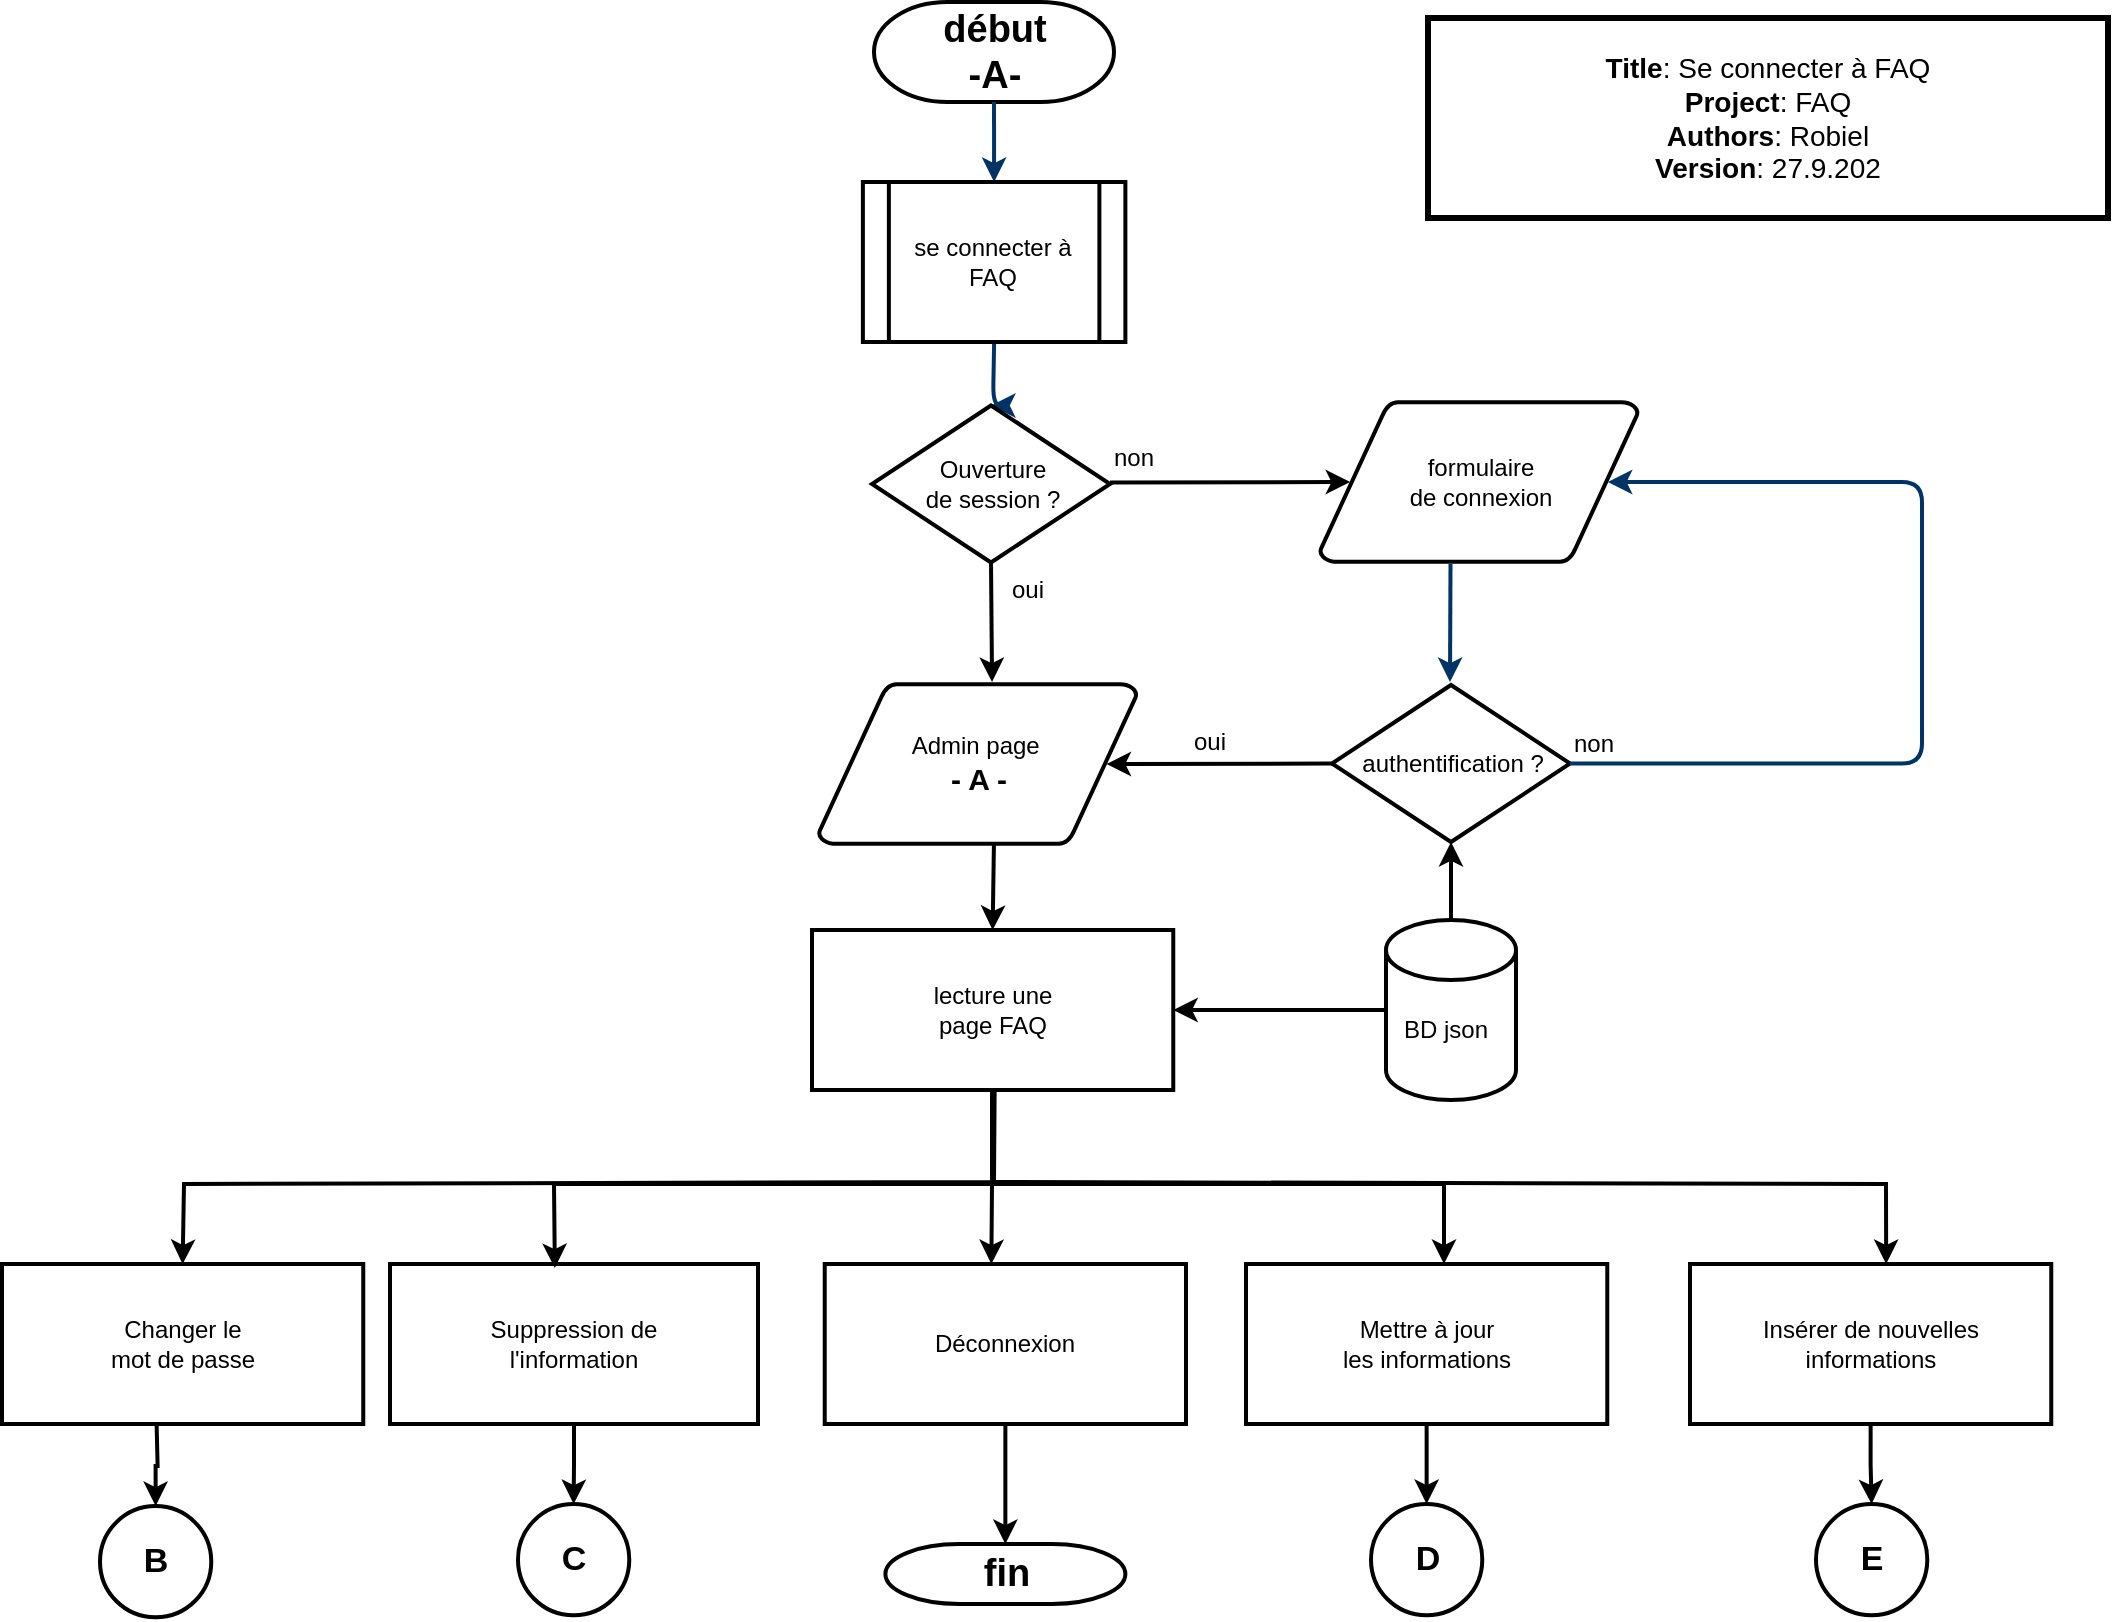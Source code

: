 <mxfile version="20.3.7" type="device"><diagram name="Page-1" id="edf60f1a-56cd-e834-aa8a-f176f3a09ee4"><mxGraphModel dx="2062" dy="1023" grid="1" gridSize="10" guides="1" tooltips="1" connect="1" arrows="1" fold="1" page="1" pageScale="1" pageWidth="1100" pageHeight="850" background="none" math="0" shadow="0"><root><mxCell id="0"/><mxCell id="1" parent="0"/><mxCell id="kyXubpYBqxF5I5tC1U79-1" value="&lt;b&gt;&lt;font style=&quot;font-size: 19px;&quot;&gt;début&lt;br&gt;-A-&lt;br&gt;&lt;/font&gt;&lt;/b&gt;" style="shape=mxgraph.flowchart.terminator;strokeWidth=2;gradientColor=none;gradientDirection=north;fontStyle=0;html=1;" parent="1" vertex="1"><mxGeometry x="471" y="10" width="120" height="50" as="geometry"/></mxCell><mxCell id="kyXubpYBqxF5I5tC1U79-2" style="fontStyle=1;strokeColor=#003366;strokeWidth=2;html=1;entryX=0.5;entryY=0;entryDx=0;entryDy=0;exitX=0.5;exitY=1;exitDx=0;exitDy=0;exitPerimeter=0;" parent="1" source="kyXubpYBqxF5I5tC1U79-1" target="kyXubpYBqxF5I5tC1U79-37" edge="1"><mxGeometry relative="1" as="geometry"><mxPoint x="540" y="100" as="targetPoint"/><mxPoint x="617" y="80" as="sourcePoint"/></mxGeometry></mxCell><mxCell id="kyXubpYBqxF5I5tC1U79-3" value="" style="edgeStyle=elbowEdgeStyle;elbow=horizontal;fontStyle=1;strokeColor=#003366;strokeWidth=2;html=1;entryX=0.5;entryY=0;entryDx=0;entryDy=0;entryPerimeter=0;exitX=0.5;exitY=1;exitDx=0;exitDy=0;" parent="1" source="kyXubpYBqxF5I5tC1U79-37" target="kyXubpYBqxF5I5tC1U79-4" edge="1"><mxGeometry x="208.75" y="-409" width="100" height="100" as="geometry"><mxPoint x="529.75" y="181" as="sourcePoint"/><mxPoint x="528.75" y="231" as="targetPoint"/></mxGeometry></mxCell><mxCell id="kyXubpYBqxF5I5tC1U79-4" value="Ouverture &lt;br&gt;de session ?" style="shape=mxgraph.flowchart.decision;strokeWidth=2;gradientColor=none;gradientDirection=north;fontStyle=0;html=1;" parent="1" vertex="1"><mxGeometry x="470" y="211.75" width="119" height="78.5" as="geometry"/></mxCell><mxCell id="kyXubpYBqxF5I5tC1U79-5" value="oui" style="text;fontStyle=0;html=1;strokeColor=none;gradientColor=none;fillColor=none;strokeWidth=2;" parent="1" vertex="1"><mxGeometry x="537.75" y="289.5" width="40" height="26" as="geometry"/></mxCell><mxCell id="kyXubpYBqxF5I5tC1U79-6" value="non" style="text;fontStyle=0;html=1;strokeColor=none;gradientColor=none;fillColor=none;strokeWidth=2;" parent="1" vertex="1"><mxGeometry x="589" y="224.25" width="40" height="26" as="geometry"/></mxCell><mxCell id="kyXubpYBqxF5I5tC1U79-7" value="" style="endArrow=classic;html=1;rounded=0;exitX=0;exitY=1;exitDx=0;exitDy=0;strokeWidth=2;entryX=0.095;entryY=0.5;entryDx=0;entryDy=0;entryPerimeter=0;" parent="1" source="kyXubpYBqxF5I5tC1U79-6" target="kyXubpYBqxF5I5tC1U79-9" edge="1"><mxGeometry width="50" height="50" relative="1" as="geometry"><mxPoint x="780" y="321" as="sourcePoint"/><mxPoint x="697" y="181" as="targetPoint"/></mxGeometry></mxCell><mxCell id="kyXubpYBqxF5I5tC1U79-8" value="authentification ?" style="shape=mxgraph.flowchart.decision;strokeWidth=2;gradientColor=none;gradientDirection=north;fontStyle=0;html=1;" parent="1" vertex="1"><mxGeometry x="700" y="351.5" width="119" height="78.5" as="geometry"/></mxCell><mxCell id="kyXubpYBqxF5I5tC1U79-9" value="formulaire &lt;br&gt;de connexion" style="shape=mxgraph.flowchart.data;strokeWidth=2;gradientColor=none;gradientDirection=north;fontStyle=0;html=1;" parent="1" vertex="1"><mxGeometry x="694" y="210" width="159" height="80" as="geometry"/></mxCell><mxCell id="kyXubpYBqxF5I5tC1U79-10" value="" style="edgeStyle=elbowEdgeStyle;elbow=horizontal;fontStyle=1;strokeColor=#003366;strokeWidth=2;html=1;entryX=0.5;entryY=0;entryDx=0;entryDy=0;entryPerimeter=0;" parent="1" edge="1"><mxGeometry x="438.25" y="-299" width="100" height="100" as="geometry"><mxPoint x="759.25" y="291" as="sourcePoint"/><mxPoint x="759" y="350" as="targetPoint"/></mxGeometry></mxCell><mxCell id="kyXubpYBqxF5I5tC1U79-11" value="" style="edgeStyle=elbowEdgeStyle;elbow=horizontal;entryX=0.905;entryY=0.5;entryPerimeter=0;fontStyle=1;strokeColor=#003366;strokeWidth=2;html=1;entryDx=0;entryDy=0;exitX=1;exitY=0.5;exitDx=0;exitDy=0;exitPerimeter=0;" parent="1" source="kyXubpYBqxF5I5tC1U79-8" target="kyXubpYBqxF5I5tC1U79-9" edge="1"><mxGeometry x="831" y="-0.21" width="100" height="100" as="geometry"><mxPoint x="847" y="411" as="sourcePoint"/><mxPoint x="1000" y="345.0" as="targetPoint"/><Array as="points"><mxPoint x="995" y="371.29"/></Array></mxGeometry></mxCell><mxCell id="kyXubpYBqxF5I5tC1U79-12" value="non" style="text;fontStyle=0;html=1;strokeColor=none;gradientColor=none;fillColor=none;strokeWidth=2;" parent="1" vertex="1"><mxGeometry x="819" y="367" width="40" height="26" as="geometry"/></mxCell><mxCell id="kyXubpYBqxF5I5tC1U79-13" value="Admin page&amp;nbsp;&lt;br&gt;&lt;b&gt;&lt;font style=&quot;font-size: 15px;&quot;&gt;- A -&lt;/font&gt;&lt;/b&gt;" style="shape=mxgraph.flowchart.data;strokeWidth=2;gradientColor=none;gradientDirection=north;fontStyle=0;html=1;" parent="1" vertex="1"><mxGeometry x="443.37" y="351" width="159" height="80" as="geometry"/></mxCell><mxCell id="kyXubpYBqxF5I5tC1U79-14" value="" style="endArrow=classic;html=1;rounded=0;strokeWidth=2;entryX=0.905;entryY=0.5;entryDx=0;entryDy=0;entryPerimeter=0;exitX=0;exitY=0.5;exitDx=0;exitDy=0;exitPerimeter=0;" parent="1" source="kyXubpYBqxF5I5tC1U79-8" target="kyXubpYBqxF5I5tC1U79-13" edge="1"><mxGeometry width="50" height="50" relative="1" as="geometry"><mxPoint x="700" y="391" as="sourcePoint"/><mxPoint x="597" y="391" as="targetPoint"/></mxGeometry></mxCell><mxCell id="kyXubpYBqxF5I5tC1U79-15" value="oui" style="text;fontStyle=0;html=1;strokeColor=none;gradientColor=none;fillColor=none;strokeWidth=2;" parent="1" vertex="1"><mxGeometry x="629" y="366" width="40" height="26" as="geometry"/></mxCell><mxCell id="kyXubpYBqxF5I5tC1U79-16" value="" style="endArrow=classic;html=1;rounded=0;entryX=0.5;entryY=0;entryDx=0;entryDy=0;strokeWidth=2;exitX=0.551;exitY=0.988;exitDx=0;exitDy=0;exitPerimeter=0;" parent="1" source="kyXubpYBqxF5I5tC1U79-13" target="kyXubpYBqxF5I5tC1U79-28" edge="1"><mxGeometry width="50" height="50" relative="1" as="geometry"><mxPoint x="523" y="426" as="sourcePoint"/><mxPoint x="522.027" y="485.04" as="targetPoint"/></mxGeometry></mxCell><mxCell id="kyXubpYBqxF5I5tC1U79-17" value="" style="shape=cylinder3;whiteSpace=wrap;html=1;boundedLbl=1;backgroundOutline=1;size=15;strokeWidth=2;" parent="1" vertex="1"><mxGeometry x="727" y="469" width="65" height="90" as="geometry"/></mxCell><mxCell id="kyXubpYBqxF5I5tC1U79-18" value="BD json" style="text;html=1;strokeColor=none;fillColor=none;align=center;verticalAlign=middle;whiteSpace=wrap;rounded=0;strokeWidth=2;" parent="1" vertex="1"><mxGeometry x="727" y="509" width="60" height="30" as="geometry"/></mxCell><mxCell id="kyXubpYBqxF5I5tC1U79-19" value="&lt;b&gt;&lt;font style=&quot;font-size: 19px;&quot;&gt;fin&lt;/font&gt;&lt;/b&gt;" style="shape=mxgraph.flowchart.terminator;strokeWidth=2;gradientColor=none;gradientDirection=north;fontStyle=0;html=1;" parent="1" vertex="1"><mxGeometry x="476.69" y="781" width="120" height="30" as="geometry"/></mxCell><mxCell id="kyXubpYBqxF5I5tC1U79-20" style="edgeStyle=orthogonalEdgeStyle;rounded=0;orthogonalLoop=1;jettySize=auto;html=1;exitX=0.5;exitY=1;exitDx=0;exitDy=0;entryX=0.5;entryY=0;entryDx=0;entryDy=0;strokeWidth=2;" parent="1" source="kyXubpYBqxF5I5tC1U79-21" target="kyXubpYBqxF5I5tC1U79-33" edge="1"><mxGeometry relative="1" as="geometry"/></mxCell><mxCell id="kyXubpYBqxF5I5tC1U79-21" value="&lt;span style=&quot;&quot;&gt;Mettre à jour&lt;/span&gt;&lt;br style=&quot;&quot;&gt;&lt;span style=&quot;&quot;&gt;les informations&lt;/span&gt;" style="rounded=0;whiteSpace=wrap;html=1;strokeWidth=2;" parent="1" vertex="1"><mxGeometry x="657" y="641" width="180.63" height="80" as="geometry"/></mxCell><mxCell id="kyXubpYBqxF5I5tC1U79-22" style="edgeStyle=orthogonalEdgeStyle;rounded=0;orthogonalLoop=1;jettySize=auto;html=1;entryX=0.5;entryY=0;entryDx=0;entryDy=0;strokeWidth=2;" parent="1" target="kyXubpYBqxF5I5tC1U79-31" edge="1"><mxGeometry relative="1" as="geometry"><mxPoint x="112.3" y="721" as="sourcePoint"/></mxGeometry></mxCell><mxCell id="kyXubpYBqxF5I5tC1U79-23" value="&lt;span style=&quot;&quot;&gt;Changer le&lt;/span&gt;&lt;br style=&quot;&quot;&gt;&lt;span style=&quot;&quot;&gt;mot de passe&lt;/span&gt;" style="rounded=0;whiteSpace=wrap;html=1;strokeWidth=2;" parent="1" vertex="1"><mxGeometry x="35" y="641" width="180.63" height="80" as="geometry"/></mxCell><mxCell id="kyXubpYBqxF5I5tC1U79-24" style="edgeStyle=orthogonalEdgeStyle;rounded=0;orthogonalLoop=1;jettySize=auto;html=1;exitX=0.5;exitY=1;exitDx=0;exitDy=0;entryX=0.5;entryY=0;entryDx=0;entryDy=0;strokeWidth=2;" parent="1" source="kyXubpYBqxF5I5tC1U79-25" target="kyXubpYBqxF5I5tC1U79-32" edge="1"><mxGeometry relative="1" as="geometry"/></mxCell><mxCell id="kyXubpYBqxF5I5tC1U79-25" value="&lt;span style=&quot;&quot;&gt;Suppression de&lt;/span&gt;&lt;br style=&quot;&quot;&gt;&lt;span style=&quot;&quot;&gt;l'information&lt;/span&gt;" style="rounded=0;whiteSpace=wrap;html=1;strokeWidth=2;" parent="1" vertex="1"><mxGeometry x="229" y="641" width="184" height="80" as="geometry"/></mxCell><mxCell id="kyXubpYBqxF5I5tC1U79-26" style="edgeStyle=orthogonalEdgeStyle;rounded=0;orthogonalLoop=1;jettySize=auto;html=1;exitX=0.5;exitY=1;exitDx=0;exitDy=0;strokeWidth=2;" parent="1" source="kyXubpYBqxF5I5tC1U79-27" target="kyXubpYBqxF5I5tC1U79-19" edge="1"><mxGeometry relative="1" as="geometry"/></mxCell><mxCell id="kyXubpYBqxF5I5tC1U79-27" value="Déconnexion" style="rounded=0;whiteSpace=wrap;html=1;strokeWidth=2;" parent="1" vertex="1"><mxGeometry x="446.37" y="641" width="180.63" height="80" as="geometry"/></mxCell><mxCell id="kyXubpYBqxF5I5tC1U79-28" value="&lt;span style=&quot;&quot;&gt;lecture une&lt;/span&gt;&lt;br style=&quot;&quot;&gt;&lt;span style=&quot;&quot;&gt;page FAQ&lt;/span&gt;" style="rounded=0;whiteSpace=wrap;html=1;strokeWidth=2;" parent="1" vertex="1"><mxGeometry x="440" y="474" width="180.63" height="80" as="geometry"/></mxCell><mxCell id="kyXubpYBqxF5I5tC1U79-29" style="edgeStyle=orthogonalEdgeStyle;rounded=0;orthogonalLoop=1;jettySize=auto;html=1;exitX=0.5;exitY=1;exitDx=0;exitDy=0;strokeWidth=2;" parent="1" source="kyXubpYBqxF5I5tC1U79-30" target="kyXubpYBqxF5I5tC1U79-34" edge="1"><mxGeometry relative="1" as="geometry"/></mxCell><mxCell id="kyXubpYBqxF5I5tC1U79-30" value="Insérer de nouvelles&lt;br&gt;informations" style="rounded=0;whiteSpace=wrap;html=1;strokeWidth=2;" parent="1" vertex="1"><mxGeometry x="879" y="641" width="180.63" height="80" as="geometry"/></mxCell><mxCell id="kyXubpYBqxF5I5tC1U79-31" value="&lt;b&gt;&lt;font style=&quot;font-size: 17px;&quot;&gt;B&lt;/font&gt;&lt;/b&gt;" style="ellipse;whiteSpace=wrap;html=1;aspect=fixed;strokeWidth=2;" parent="1" vertex="1"><mxGeometry x="84" y="762" width="55.63" height="55.63" as="geometry"/></mxCell><mxCell id="kyXubpYBqxF5I5tC1U79-32" value="&lt;b&gt;&lt;font style=&quot;font-size: 17px;&quot;&gt;C&lt;/font&gt;&lt;/b&gt;" style="ellipse;whiteSpace=wrap;html=1;aspect=fixed;strokeWidth=2;" parent="1" vertex="1"><mxGeometry x="293" y="761" width="55.63" height="55.63" as="geometry"/></mxCell><mxCell id="kyXubpYBqxF5I5tC1U79-33" value="&lt;b&gt;&lt;font style=&quot;font-size: 17px;&quot;&gt;D&lt;/font&gt;&lt;/b&gt;" style="ellipse;whiteSpace=wrap;html=1;aspect=fixed;strokeWidth=2;" parent="1" vertex="1"><mxGeometry x="719.5" y="761" width="55.63" height="55.63" as="geometry"/></mxCell><mxCell id="kyXubpYBqxF5I5tC1U79-34" value="&lt;b&gt;&lt;font style=&quot;font-size: 17px;&quot;&gt;E&lt;/font&gt;&lt;/b&gt;" style="ellipse;whiteSpace=wrap;html=1;aspect=fixed;strokeWidth=2;" parent="1" vertex="1"><mxGeometry x="942" y="761" width="55.63" height="55.63" as="geometry"/></mxCell><mxCell id="kyXubpYBqxF5I5tC1U79-35" value="" style="endArrow=classic;html=1;rounded=0;exitX=0.5;exitY=0;exitDx=0;exitDy=0;exitPerimeter=0;entryX=0.5;entryY=1;entryDx=0;entryDy=0;entryPerimeter=0;strokeWidth=2;" parent="1" source="kyXubpYBqxF5I5tC1U79-17" target="kyXubpYBqxF5I5tC1U79-8" edge="1"><mxGeometry width="50" height="50" relative="1" as="geometry"><mxPoint x="537" y="401" as="sourcePoint"/><mxPoint x="587" y="351" as="targetPoint"/></mxGeometry></mxCell><mxCell id="kyXubpYBqxF5I5tC1U79-36" value="" style="endArrow=classic;html=1;rounded=0;entryX=1;entryY=0.5;entryDx=0;entryDy=0;exitX=0;exitY=0.5;exitDx=0;exitDy=0;exitPerimeter=0;strokeWidth=2;" parent="1" source="kyXubpYBqxF5I5tC1U79-17" target="kyXubpYBqxF5I5tC1U79-28" edge="1"><mxGeometry width="50" height="50" relative="1" as="geometry"><mxPoint x="537" y="391" as="sourcePoint"/><mxPoint x="587" y="341" as="targetPoint"/></mxGeometry></mxCell><mxCell id="kyXubpYBqxF5I5tC1U79-37" value="&lt;div style=&quot;&quot;&gt;se connecter à FAQ&lt;br&gt;&lt;/div&gt;" style="shape=process;whiteSpace=wrap;html=1;backgroundOutline=1;strokeWidth=2;" parent="1" vertex="1"><mxGeometry x="465.44" y="100" width="131.25" height="80" as="geometry"/></mxCell><mxCell id="kyXubpYBqxF5I5tC1U79-38" value="" style="endArrow=classic;html=1;rounded=0;strokeWidth=2;exitX=0.5;exitY=1;exitDx=0;exitDy=0;exitPerimeter=0;entryX=0.545;entryY=-0.012;entryDx=0;entryDy=0;entryPerimeter=0;" parent="1" source="kyXubpYBqxF5I5tC1U79-4" target="kyXubpYBqxF5I5tC1U79-13" edge="1"><mxGeometry width="50" height="50" relative="1" as="geometry"><mxPoint x="857" y="371" as="sourcePoint"/><mxPoint x="907" y="321" as="targetPoint"/></mxGeometry></mxCell><mxCell id="kyXubpYBqxF5I5tC1U79-39" value="" style="endArrow=classic;html=1;rounded=0;strokeWidth=2;entryX=0.543;entryY=0;entryDx=0;entryDy=0;entryPerimeter=0;exitX=0.5;exitY=1;exitDx=0;exitDy=0;" parent="1" source="kyXubpYBqxF5I5tC1U79-28" target="kyXubpYBqxF5I5tC1U79-30" edge="1"><mxGeometry width="50" height="50" relative="1" as="geometry"><mxPoint x="857" y="361" as="sourcePoint"/><mxPoint x="907" y="311" as="targetPoint"/><Array as="points"><mxPoint x="530" y="600"/><mxPoint x="977" y="601"/></Array></mxGeometry></mxCell><mxCell id="kyXubpYBqxF5I5tC1U79-40" value="" style="endArrow=classic;html=1;rounded=0;strokeWidth=2;exitX=0.5;exitY=1;exitDx=0;exitDy=0;" parent="1" source="kyXubpYBqxF5I5tC1U79-28" edge="1"><mxGeometry width="50" height="50" relative="1" as="geometry"><mxPoint x="857" y="361" as="sourcePoint"/><mxPoint x="756" y="641" as="targetPoint"/><Array as="points"><mxPoint x="530" y="601"/><mxPoint x="756" y="601"/></Array></mxGeometry></mxCell><mxCell id="kyXubpYBqxF5I5tC1U79-41" value="" style="endArrow=classic;html=1;rounded=0;strokeWidth=2;entryX=0.5;entryY=0;entryDx=0;entryDy=0;" parent="1" edge="1"><mxGeometry width="50" height="50" relative="1" as="geometry"><mxPoint x="530" y="554" as="sourcePoint"/><mxPoint x="529.685" y="641" as="targetPoint"/><Array as="points"><mxPoint x="530" y="601"/></Array></mxGeometry></mxCell><mxCell id="kyXubpYBqxF5I5tC1U79-42" value="" style="endArrow=classic;html=1;rounded=0;strokeWidth=2;exitX=0.5;exitY=1;exitDx=0;exitDy=0;entryX=0.448;entryY=0.025;entryDx=0;entryDy=0;entryPerimeter=0;" parent="1" source="kyXubpYBqxF5I5tC1U79-28" target="kyXubpYBqxF5I5tC1U79-25" edge="1"><mxGeometry width="50" height="50" relative="1" as="geometry"><mxPoint x="857" y="361" as="sourcePoint"/><mxPoint x="907" y="311" as="targetPoint"/><Array as="points"><mxPoint x="530" y="601"/><mxPoint x="311" y="601"/></Array></mxGeometry></mxCell><mxCell id="kyXubpYBqxF5I5tC1U79-43" value="" style="endArrow=classic;html=1;rounded=0;strokeWidth=2;exitX=0.5;exitY=1;exitDx=0;exitDy=0;entryX=0.5;entryY=0;entryDx=0;entryDy=0;" parent="1" edge="1" target="kyXubpYBqxF5I5tC1U79-23"><mxGeometry width="50" height="50" relative="1" as="geometry"><mxPoint x="531.315" y="554" as="sourcePoint"/><mxPoint x="125.959" y="640.04" as="targetPoint"/><Array as="points"><mxPoint x="531" y="600"/><mxPoint x="126" y="601"/></Array></mxGeometry></mxCell><mxCell id="kyXubpYBqxF5I5tC1U79-44" value="&lt;font style=&quot;font-size: 14px;&quot;&gt;&lt;b&gt;Title&lt;/b&gt;: Se connecter à FAQ&lt;br&gt;&lt;b&gt;Project&lt;/b&gt;: FAQ&lt;br&gt;&lt;b&gt;Authors&lt;/b&gt;: Robiel&lt;br&gt;&lt;b&gt;Version&lt;/b&gt;: 27.9.202&lt;/font&gt;" style="rounded=0;whiteSpace=wrap;html=1;strokeWidth=3;" parent="1" vertex="1"><mxGeometry x="748" y="18" width="340" height="100" as="geometry"/></mxCell></root></mxGraphModel></diagram></mxfile>
